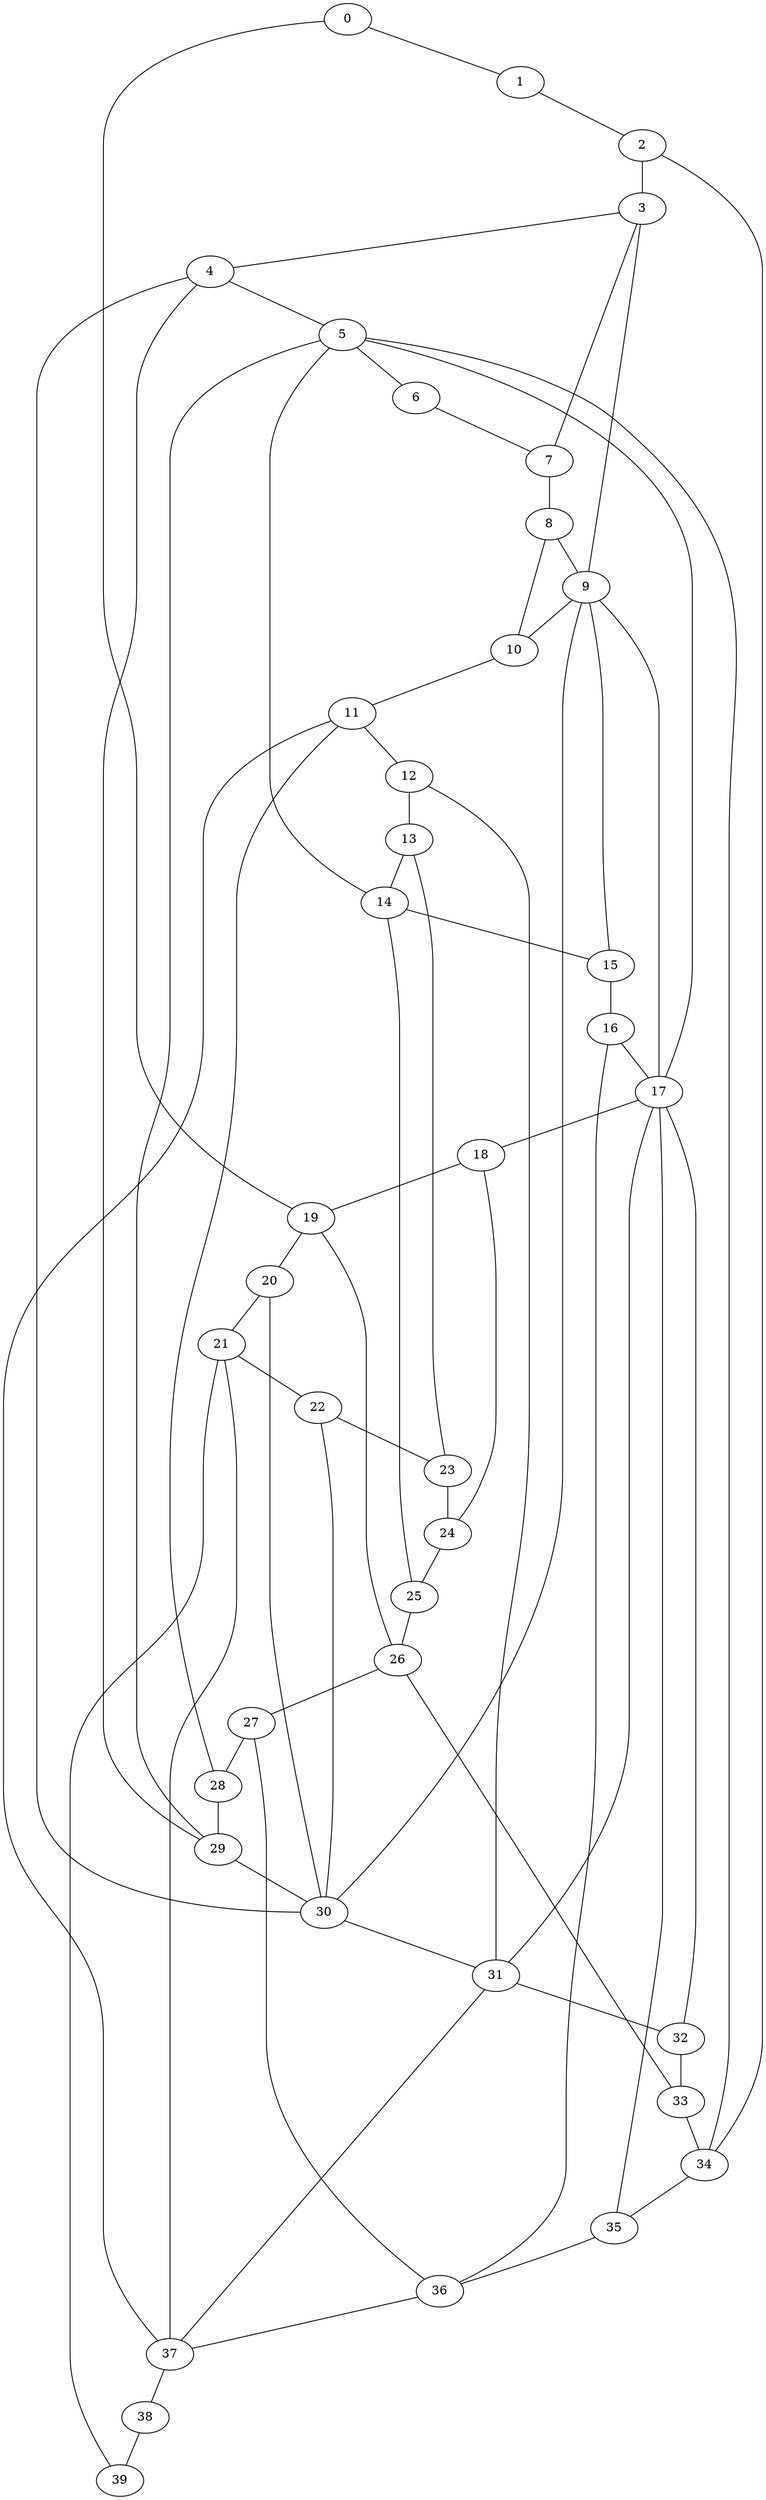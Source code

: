 
graph graphname {
    0 -- 1
0 -- 19
1 -- 2
2 -- 3
2 -- 34
3 -- 4
3 -- 7
3 -- 9
4 -- 5
4 -- 29
4 -- 30
5 -- 6
5 -- 17
5 -- 29
5 -- 34
5 -- 14
6 -- 7
7 -- 8
8 -- 9
8 -- 10
9 -- 10
9 -- 17
9 -- 15
9 -- 30
10 -- 11
11 -- 12
11 -- 28
11 -- 37
12 -- 13
12 -- 31
13 -- 14
13 -- 23
14 -- 15
14 -- 25
15 -- 16
16 -- 17
16 -- 36
17 -- 18
17 -- 32
17 -- 31
17 -- 35
18 -- 19
18 -- 24
19 -- 20
19 -- 26
20 -- 21
20 -- 30
21 -- 22
21 -- 39
21 -- 37
22 -- 23
22 -- 30
23 -- 24
24 -- 25
25 -- 26
26 -- 27
26 -- 33
27 -- 28
27 -- 36
28 -- 29
29 -- 30
30 -- 31
31 -- 32
31 -- 37
32 -- 33
33 -- 34
34 -- 35
35 -- 36
36 -- 37
37 -- 38
38 -- 39

}
